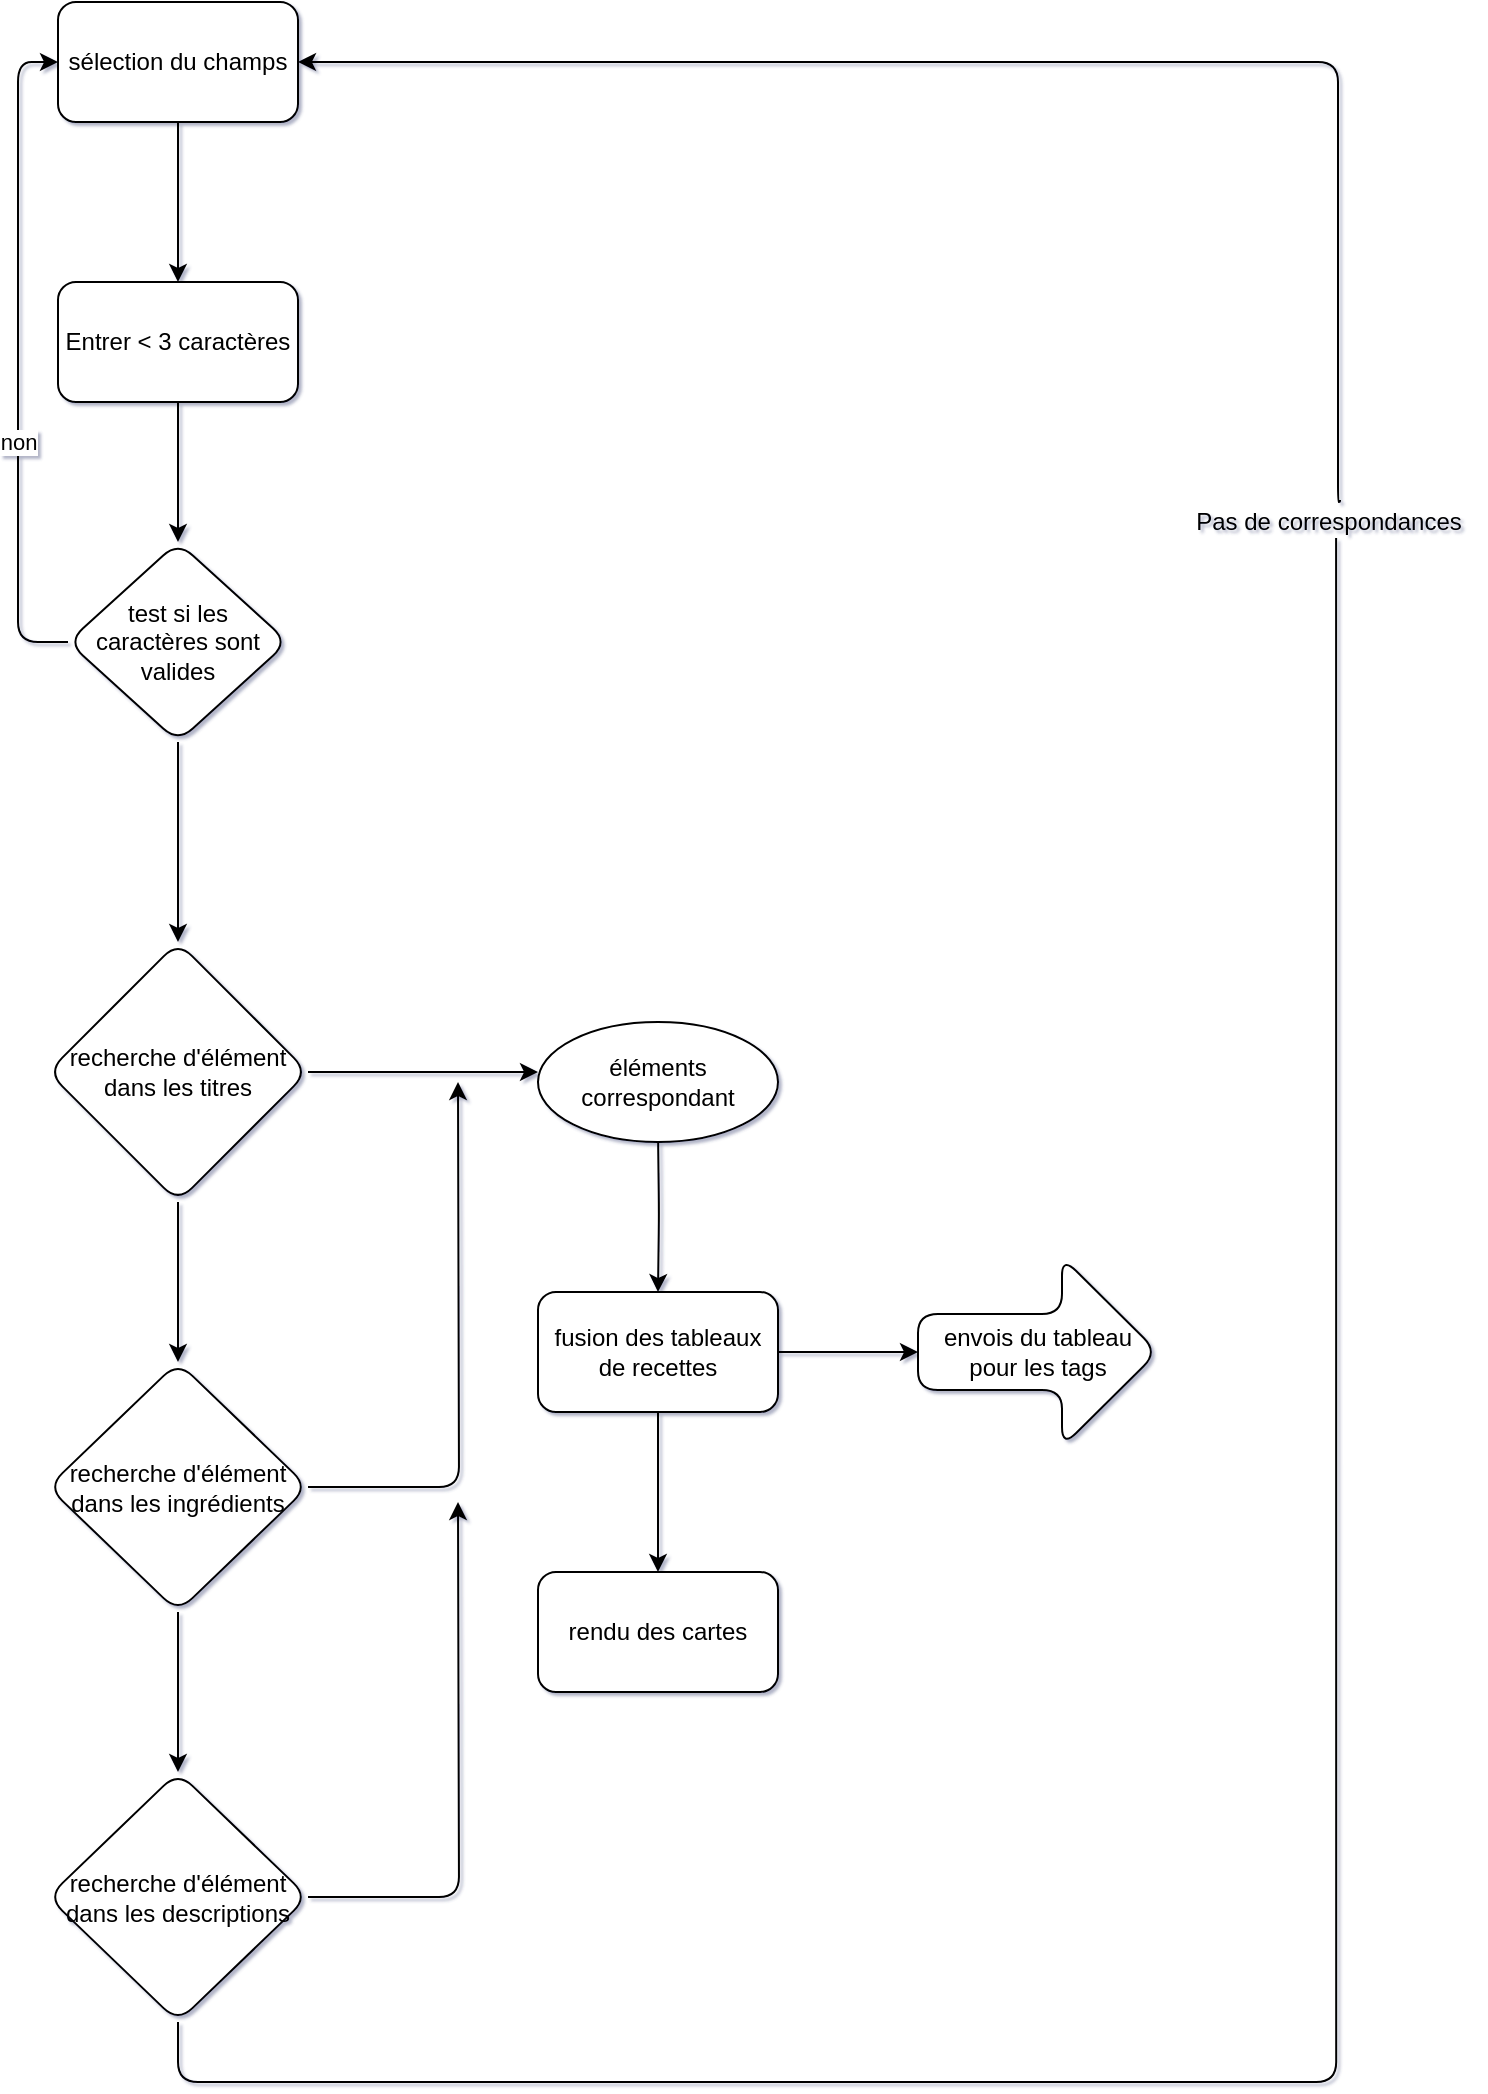<mxfile version="18.0.2" type="github" pages="2">
  <diagram id="eppSwXkaNi2oblWaMij-" name="SearchBar ">
    <mxGraphModel dx="1422" dy="772" grid="1" gridSize="10" guides="1" tooltips="1" connect="1" arrows="1" fold="1" page="1" pageScale="1" pageWidth="850" pageHeight="1100" math="0" shadow="1">
      <root>
        <mxCell id="0" />
        <mxCell id="1" parent="0" />
        <mxCell id="-86XxH-CeaesjkXvvFQx-5" value="" style="edgeStyle=orthogonalEdgeStyle;rounded=1;orthogonalLoop=1;jettySize=auto;html=1;exitX=0.5;exitY=1;exitDx=0;exitDy=0;" parent="1" source="-86XxH-CeaesjkXvvFQx-11" edge="1">
          <mxGeometry relative="1" as="geometry">
            <mxPoint x="140" y="280" as="sourcePoint" />
            <mxPoint x="140" y="310" as="targetPoint" />
            <Array as="points" />
          </mxGeometry>
        </mxCell>
        <mxCell id="-86XxH-CeaesjkXvvFQx-14" value="" style="edgeStyle=orthogonalEdgeStyle;rounded=1;orthogonalLoop=1;jettySize=auto;html=1;entryX=0;entryY=0.5;entryDx=0;entryDy=0;" parent="1" source="-86XxH-CeaesjkXvvFQx-4" target="-86XxH-CeaesjkXvvFQx-6" edge="1">
          <mxGeometry relative="1" as="geometry">
            <mxPoint x="10" y="360" as="targetPoint" />
            <Array as="points">
              <mxPoint x="60" y="360" />
              <mxPoint x="60" y="70" />
            </Array>
          </mxGeometry>
        </mxCell>
        <mxCell id="Ek6EL9OVdouqW7hfcoPe-1" value="non" style="edgeLabel;html=1;align=center;verticalAlign=middle;resizable=0;points=[];" vertex="1" connectable="0" parent="-86XxH-CeaesjkXvvFQx-14">
          <mxGeometry x="-0.063" y="-3" relative="1" as="geometry">
            <mxPoint x="-3" y="32" as="offset" />
          </mxGeometry>
        </mxCell>
        <mxCell id="-86XxH-CeaesjkXvvFQx-16" value="" style="edgeStyle=orthogonalEdgeStyle;rounded=1;orthogonalLoop=1;jettySize=auto;html=1;" parent="1" source="-86XxH-CeaesjkXvvFQx-4" edge="1">
          <mxGeometry relative="1" as="geometry">
            <mxPoint x="140" y="510" as="targetPoint" />
          </mxGeometry>
        </mxCell>
        <mxCell id="-86XxH-CeaesjkXvvFQx-4" value="&lt;span style=&quot;&quot;&gt;test si les caractères sont valides&lt;/span&gt;" style="rhombus;whiteSpace=wrap;html=1;rounded=1;" parent="1" vertex="1">
          <mxGeometry x="85" y="310" width="110" height="100" as="geometry" />
        </mxCell>
        <mxCell id="-86XxH-CeaesjkXvvFQx-12" value="" style="edgeStyle=orthogonalEdgeStyle;rounded=1;orthogonalLoop=1;jettySize=auto;html=1;" parent="1" source="-86XxH-CeaesjkXvvFQx-6" target="-86XxH-CeaesjkXvvFQx-11" edge="1">
          <mxGeometry relative="1" as="geometry" />
        </mxCell>
        <mxCell id="-86XxH-CeaesjkXvvFQx-6" value="sélection du champs" style="whiteSpace=wrap;html=1;rounded=1;" parent="1" vertex="1">
          <mxGeometry x="80" y="40" width="120" height="60" as="geometry" />
        </mxCell>
        <mxCell id="-86XxH-CeaesjkXvvFQx-11" value="Entrer &amp;lt; 3 caractères" style="whiteSpace=wrap;html=1;rounded=1;" parent="1" vertex="1">
          <mxGeometry x="80" y="180" width="120" height="60" as="geometry" />
        </mxCell>
        <mxCell id="-86XxH-CeaesjkXvvFQx-19" value="" style="edgeStyle=orthogonalEdgeStyle;rounded=1;orthogonalLoop=1;jettySize=auto;html=1;" parent="1" source="-86XxH-CeaesjkXvvFQx-17" edge="1">
          <mxGeometry relative="1" as="geometry">
            <mxPoint x="320" y="575" as="targetPoint" />
          </mxGeometry>
        </mxCell>
        <mxCell id="-86XxH-CeaesjkXvvFQx-21" value="" style="edgeStyle=orthogonalEdgeStyle;rounded=1;orthogonalLoop=1;jettySize=auto;html=1;" parent="1" source="-86XxH-CeaesjkXvvFQx-17" target="-86XxH-CeaesjkXvvFQx-20" edge="1">
          <mxGeometry relative="1" as="geometry" />
        </mxCell>
        <mxCell id="-86XxH-CeaesjkXvvFQx-17" value="&lt;span style=&quot;&quot;&gt;recherche d&#39;élément dans les titres&lt;/span&gt;" style="rhombus;whiteSpace=wrap;html=1;rounded=1;" parent="1" vertex="1">
          <mxGeometry x="75" y="510" width="130" height="130" as="geometry" />
        </mxCell>
        <mxCell id="-86XxH-CeaesjkXvvFQx-29" value="" style="edgeStyle=orthogonalEdgeStyle;rounded=1;orthogonalLoop=1;jettySize=auto;html=1;entryX=1;entryY=0.5;entryDx=0;entryDy=0;startArrow=none;exitX=0.54;exitY=-0.05;exitDx=0;exitDy=0;exitPerimeter=0;" parent="1" source="-86XxH-CeaesjkXvvFQx-32" target="-86XxH-CeaesjkXvvFQx-6" edge="1">
          <mxGeometry relative="1" as="geometry">
            <mxPoint x="520" y="290" as="sourcePoint" />
            <mxPoint x="380" y="128.667" as="targetPoint" />
            <Array as="points">
              <mxPoint x="721" y="290" />
              <mxPoint x="720" y="290" />
              <mxPoint x="720" y="70" />
            </Array>
          </mxGeometry>
        </mxCell>
        <mxCell id="-86XxH-CeaesjkXvvFQx-31" value="" style="edgeStyle=orthogonalEdgeStyle;rounded=1;orthogonalLoop=1;jettySize=auto;html=1;" parent="1" target="-86XxH-CeaesjkXvvFQx-30" edge="1">
          <mxGeometry relative="1" as="geometry">
            <mxPoint x="380" y="605" as="sourcePoint" />
          </mxGeometry>
        </mxCell>
        <mxCell id="-86XxH-CeaesjkXvvFQx-23" value="" style="edgeStyle=orthogonalEdgeStyle;rounded=1;orthogonalLoop=1;jettySize=auto;html=1;" parent="1" source="-86XxH-CeaesjkXvvFQx-20" edge="1">
          <mxGeometry relative="1" as="geometry">
            <mxPoint x="280" y="580" as="targetPoint" />
          </mxGeometry>
        </mxCell>
        <mxCell id="-86XxH-CeaesjkXvvFQx-25" value="" style="edgeStyle=orthogonalEdgeStyle;rounded=1;orthogonalLoop=1;jettySize=auto;html=1;" parent="1" source="-86XxH-CeaesjkXvvFQx-20" target="-86XxH-CeaesjkXvvFQx-24" edge="1">
          <mxGeometry relative="1" as="geometry" />
        </mxCell>
        <mxCell id="-86XxH-CeaesjkXvvFQx-20" value="&lt;span style=&quot;&quot;&gt;recherche d&#39;élément dans les ingrédients&lt;/span&gt;" style="rhombus;whiteSpace=wrap;html=1;rounded=1;" parent="1" vertex="1">
          <mxGeometry x="75" y="720" width="130" height="125" as="geometry" />
        </mxCell>
        <mxCell id="-86XxH-CeaesjkXvvFQx-27" value="" style="edgeStyle=orthogonalEdgeStyle;rounded=1;orthogonalLoop=1;jettySize=auto;html=1;" parent="1" source="-86XxH-CeaesjkXvvFQx-24" edge="1">
          <mxGeometry relative="1" as="geometry">
            <mxPoint x="280" y="790" as="targetPoint" />
          </mxGeometry>
        </mxCell>
        <mxCell id="-86XxH-CeaesjkXvvFQx-24" value="&lt;span style=&quot;&quot;&gt;recherche d&#39;élément dans les descriptions&lt;/span&gt;" style="rhombus;whiteSpace=wrap;html=1;rounded=1;" parent="1" vertex="1">
          <mxGeometry x="75" y="925" width="130" height="125" as="geometry" />
        </mxCell>
        <mxCell id="-86XxH-CeaesjkXvvFQx-35" value="" style="edgeStyle=orthogonalEdgeStyle;rounded=1;orthogonalLoop=1;jettySize=auto;html=1;" parent="1" source="-86XxH-CeaesjkXvvFQx-30" target="-86XxH-CeaesjkXvvFQx-34" edge="1">
          <mxGeometry relative="1" as="geometry" />
        </mxCell>
        <mxCell id="IVEkrJGPzNWMuQTkS8Yj-2" value="" style="edgeStyle=orthogonalEdgeStyle;rounded=1;orthogonalLoop=1;jettySize=auto;html=1;" parent="1" source="-86XxH-CeaesjkXvvFQx-30" target="IVEkrJGPzNWMuQTkS8Yj-1" edge="1">
          <mxGeometry relative="1" as="geometry" />
        </mxCell>
        <mxCell id="-86XxH-CeaesjkXvvFQx-30" value="fusion des tableaux de recettes" style="whiteSpace=wrap;html=1;rounded=1;" parent="1" vertex="1">
          <mxGeometry x="320" y="685" width="120" height="60" as="geometry" />
        </mxCell>
        <mxCell id="-86XxH-CeaesjkXvvFQx-34" value="rendu des cartes" style="whiteSpace=wrap;html=1;rounded=1;" parent="1" vertex="1">
          <mxGeometry x="320" y="825" width="120" height="60" as="geometry" />
        </mxCell>
        <mxCell id="-86XxH-CeaesjkXvvFQx-32" value="Pas de correspondances" style="text;html=1;align=center;verticalAlign=middle;resizable=0;points=[];autosize=1;strokeColor=none;fillColor=none;rounded=1;" parent="1" vertex="1">
          <mxGeometry x="640" y="290" width="150" height="20" as="geometry" />
        </mxCell>
        <mxCell id="-86XxH-CeaesjkXvvFQx-37" value="" style="edgeStyle=orthogonalEdgeStyle;rounded=1;orthogonalLoop=1;jettySize=auto;html=1;endArrow=none;exitX=0.5;exitY=1;exitDx=0;exitDy=0;entryX=0.527;entryY=0.9;entryDx=0;entryDy=0;entryPerimeter=0;" parent="1" source="-86XxH-CeaesjkXvvFQx-24" target="-86XxH-CeaesjkXvvFQx-32" edge="1">
          <mxGeometry relative="1" as="geometry">
            <mxPoint x="140" y="1050" as="sourcePoint" />
            <mxPoint x="720" y="320" as="targetPoint" />
            <Array as="points">
              <mxPoint x="140" y="1080" />
              <mxPoint x="719" y="1080" />
            </Array>
          </mxGeometry>
        </mxCell>
        <mxCell id="IVEkrJGPzNWMuQTkS8Yj-1" value="&lt;span style=&quot;&quot;&gt;envois du tableau pour les tags&lt;/span&gt;" style="shape=singleArrow;whiteSpace=wrap;html=1;arrowWidth=0.4;arrowSize=0.4;rounded=1;" parent="1" vertex="1">
          <mxGeometry x="510" y="667.5" width="120" height="95" as="geometry" />
        </mxCell>
        <mxCell id="Ek6EL9OVdouqW7hfcoPe-2" value="&lt;span style=&quot;&quot;&gt;éléments correspondant&lt;/span&gt;" style="ellipse;whiteSpace=wrap;html=1;" vertex="1" parent="1">
          <mxGeometry x="320" y="550" width="120" height="60" as="geometry" />
        </mxCell>
      </root>
    </mxGraphModel>
  </diagram>
  <diagram id="uCCOCP9exXDCUr_HQTZ0" name="Input Tag">
    <mxGraphModel dx="1422" dy="806" grid="1" gridSize="10" guides="1" tooltips="1" connect="1" arrows="1" fold="1" page="1" pageScale="1" pageWidth="850" pageHeight="1100" math="0" shadow="0">
      <root>
        <mxCell id="0" />
        <mxCell id="1" parent="0" />
        <mxCell id="HghpgJ-Q3-ElUpMK8Lbg-3" value="&lt;span style=&quot;&quot;&gt;tableau de&amp;nbsp;&lt;/span&gt;&lt;br style=&quot;&quot;&gt;&lt;span style=&quot;&quot;&gt;base&lt;/span&gt;" style="rounded=1;whiteSpace=wrap;html=1;" vertex="1" parent="1">
          <mxGeometry x="120" y="120" width="120" height="60" as="geometry" />
        </mxCell>
        <mxCell id="HghpgJ-Q3-ElUpMK8Lbg-4" value="nouveau tableau après recherche" style="rounded=1;whiteSpace=wrap;html=1;" vertex="1" parent="1">
          <mxGeometry x="360" y="120" width="120" height="60" as="geometry" />
        </mxCell>
        <mxCell id="HghpgJ-Q3-ElUpMK8Lbg-7" value="" style="edgeStyle=orthogonalEdgeStyle;rounded=1;orthogonalLoop=1;jettySize=auto;html=1;entryX=0.5;entryY=0;entryDx=0;entryDy=0;" edge="1" parent="1" source="HghpgJ-Q3-ElUpMK8Lbg-5" target="HghpgJ-Q3-ElUpMK8Lbg-4">
          <mxGeometry relative="1" as="geometry">
            <mxPoint x="430" y="60" as="targetPoint" />
          </mxGeometry>
        </mxCell>
        <mxCell id="HghpgJ-Q3-ElUpMK8Lbg-11" value="oui" style="edgeLabel;html=1;align=center;verticalAlign=middle;resizable=0;points=[];" vertex="1" connectable="0" parent="HghpgJ-Q3-ElUpMK8Lbg-7">
          <mxGeometry x="-0.677" relative="1" as="geometry">
            <mxPoint as="offset" />
          </mxGeometry>
        </mxCell>
        <mxCell id="HghpgJ-Q3-ElUpMK8Lbg-9" value="" style="edgeStyle=orthogonalEdgeStyle;rounded=1;orthogonalLoop=1;jettySize=auto;html=1;entryX=0.45;entryY=-0.033;entryDx=0;entryDy=0;entryPerimeter=0;" edge="1" parent="1" source="HghpgJ-Q3-ElUpMK8Lbg-5" target="HghpgJ-Q3-ElUpMK8Lbg-3">
          <mxGeometry relative="1" as="geometry">
            <mxPoint x="195" y="60" as="targetPoint" />
          </mxGeometry>
        </mxCell>
        <mxCell id="HghpgJ-Q3-ElUpMK8Lbg-10" value="non" style="edgeLabel;html=1;align=center;verticalAlign=middle;resizable=0;points=[];" vertex="1" connectable="0" parent="HghpgJ-Q3-ElUpMK8Lbg-9">
          <mxGeometry x="-0.208" y="-1" relative="1" as="geometry">
            <mxPoint as="offset" />
          </mxGeometry>
        </mxCell>
        <mxCell id="HghpgJ-Q3-ElUpMK8Lbg-5" value="information&lt;br&gt;SearchBar" style="rhombus;whiteSpace=wrap;html=1;rounded=1;" vertex="1" parent="1">
          <mxGeometry x="260" y="10" width="90" height="100" as="geometry" />
        </mxCell>
      </root>
    </mxGraphModel>
  </diagram>
</mxfile>
